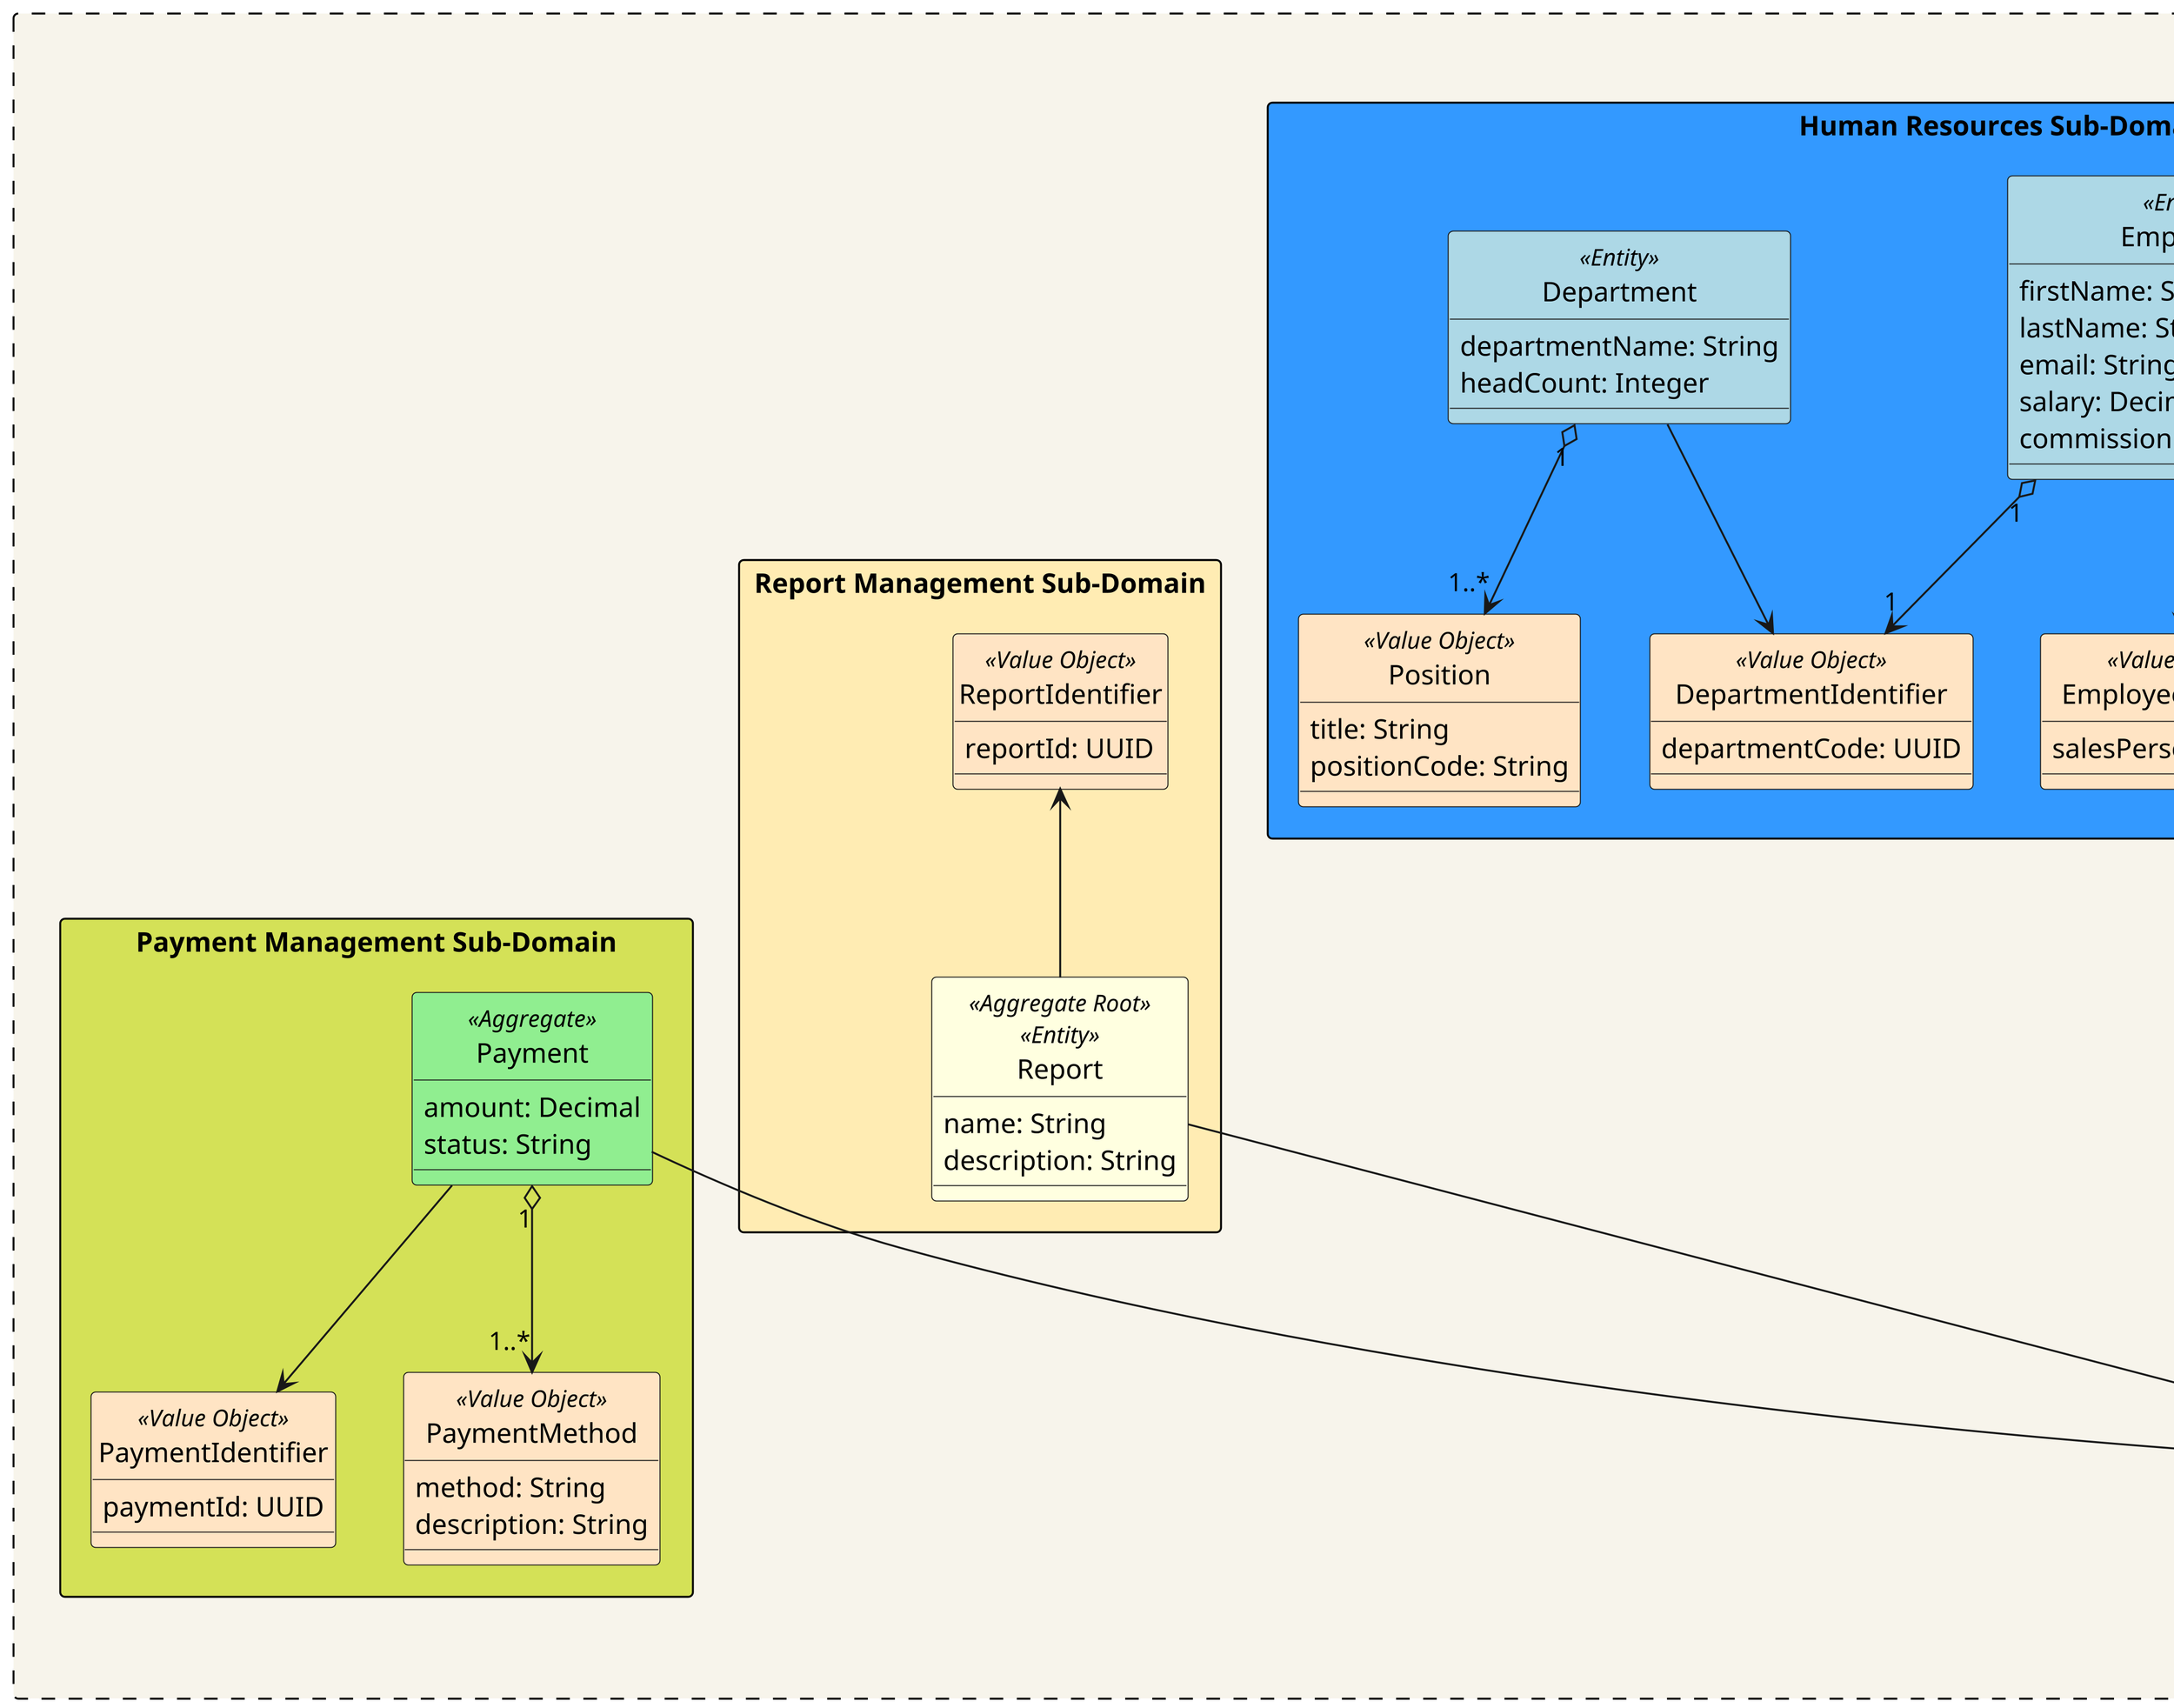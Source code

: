 @startuml
hide circle
top to bottom direction

!define ENTITY(entityName) class entityName << Entity >>
!define AGGREGATE(aggregateName) class aggregateName << Aggregate >>
!define AGGREGATE_ROOT(aggregateRootName) class aggregateRootName << Aggregate Root >>
!define AGGREGATE_ROOT_ENTITY(aggregateRootEntityName) class aggregateRootEntityName << Aggregate Root >> << Entity >>
!define VALUE_OBJECT(valueObjectName) class valueObjectName << Value Object >>
!pragma useVerticalIf on
skinparam dpi 350
skinparam packageStyle rectangle
skinparam rectangle {
    BackgroundColor #f7f4eb
    BorderColor Black
}

rectangle "Online Clothing Store" as BoundedContextOnlineClothingStore #line.dashed{

Package "Inventory Management Sub-Domain" <<Rectangle>> #Lavender {

        ENTITY(Product) #lightblue {
            size: String
            model: String
            image: String
            status: String
        }

        VALUE_OBJECT(ProductIdentifier) #Bisque{
           productIdentifier: String
        }


        VALUE_OBJECT(Options) #Bisque{
           name: String
           description: String
           price: Price
        }

        VALUE_OBJECT(Manufacturer) #Bisque{
            brand: String
            country: String
        }

        AGGREGATE_ROOT(Inventory) #Cyan {
            type: String
        }

       VALUE_OBJECT(InventoryIdentifier) #Bisque{
            inventoryId: UUID
       }

       Inventory --> InventoryIdentifier
       Inventory *-- "0..*" ProductIdentifier

       Product --> ProductIdentifier
       Product o-- "0..*" Options
       Product o-- "1" Manufacturer
}

Package "Sales and Marketing Sub-Domain" <<Rectangle>> #DFBDF4 {

               note "Invariant [When sale Status is ORDER_CANCELLED, product status becomes AVAILABLE]" as saleInvariant1
               AGGREGATE_ROOT_ENTITY(Sale) #lightPink {
                   date: DateTime
                   status: String
               }

               VALUE_OBJECT(SaleIdentifier) #Bisque{
                   saleId: UUID
               }
                  }

               Sale --> SaleIdentifier


Package "Client Management Sub-Domain" <<Rectangle>> #FFCDD2{

        AGGREGATE_ROOT_ENTITY(Client) #lightpink{
            username: String
            email: String
        }

        VALUE_OBJECT(ClientIdentifier) #Bisque{
            clientId: UUID
        }
        VALUE_OBJECT(ClientAddress) #Bisque{
                street: String
                city: String
                province: String
                country: String
                postalCode: String
        }

        VALUE_OBJECT(ClientPhoneNumber) #Bisque {
            type: String
            number: String
        }


        Client -u-> ClientIdentifier
        Client o-- "0..*" ClientPhoneNumber
        Client o--> "1" ClientAddress


    }

    Package "Human Resources Sub-Domain" <<Rectangle>> #3399FF{

            ENTITY(Employee) #lightblue{
                firstName: String
                lastName: String
                email: String
                salary: Decimal
                commissionRate: Decimal
            }
            VALUE_OBJECT(EmployeeIdentifier) #Bisque{
                salesPersonId: UUID
            }

            VALUE_OBJECT(EmployeePhoneNumber) #Bisque {
                type: String
                number: String
            }

            ENTITY(Department) #lightblue {
                departmentName: String
                headCount: Integer
            }

            VALUE_OBJECT(DepartmentIdentifier) #Bisque {
                departmentCode: UUID
            }

            VALUE_OBJECT(Position) #Bisque {
                title: String
                positionCode: String
            }



            Employee --> EmployeeIdentifier
            Employee "1" o--> "1..*" EmployeePhoneNumber
            Employee "1" o--> "1" DepartmentIdentifier
            Department --> DepartmentIdentifier
            Department "1" o--> "1..*" Position
        }

                       Sale -u-> ClientIdentifier
                       Sale -u-> ProductIdentifier

              Client *-- "0..*" SaleIdentifier
               Sale -u-> EmployeeIdentifier

               Package "Report Management Sub-Domain" <<Rectangle>> #FFECB3{

                       AGGREGATE_ROOT_ENTITY(Report) #lightyellow{
                           name: String
                           description: String
                       }

                       VALUE_OBJECT(ReportIdentifier) #Bisque{
                           reportId: UUID
                       }

                       Report -u-> ReportIdentifier
                       Report --> "0..*" SaleIdentifier
                   }

         Package "Payment Management Sub-Domain" <<Rectangle>> #D4E157{

                AGGREGATE(Payment) #lightgreen {
                    amount: Decimal
                    status: String
                }

                VALUE_OBJECT(PaymentIdentifier) #Bisque{
                    paymentId: UUID
                }

                VALUE_OBJECT(PaymentMethod) #Bisque{
                    method: String
                    description: String
                }

                Payment --> PaymentIdentifier
                Payment "1" o--> "1..*" PaymentMethod
                Payment --> "1" SaleIdentifier
            }
}

@enduml